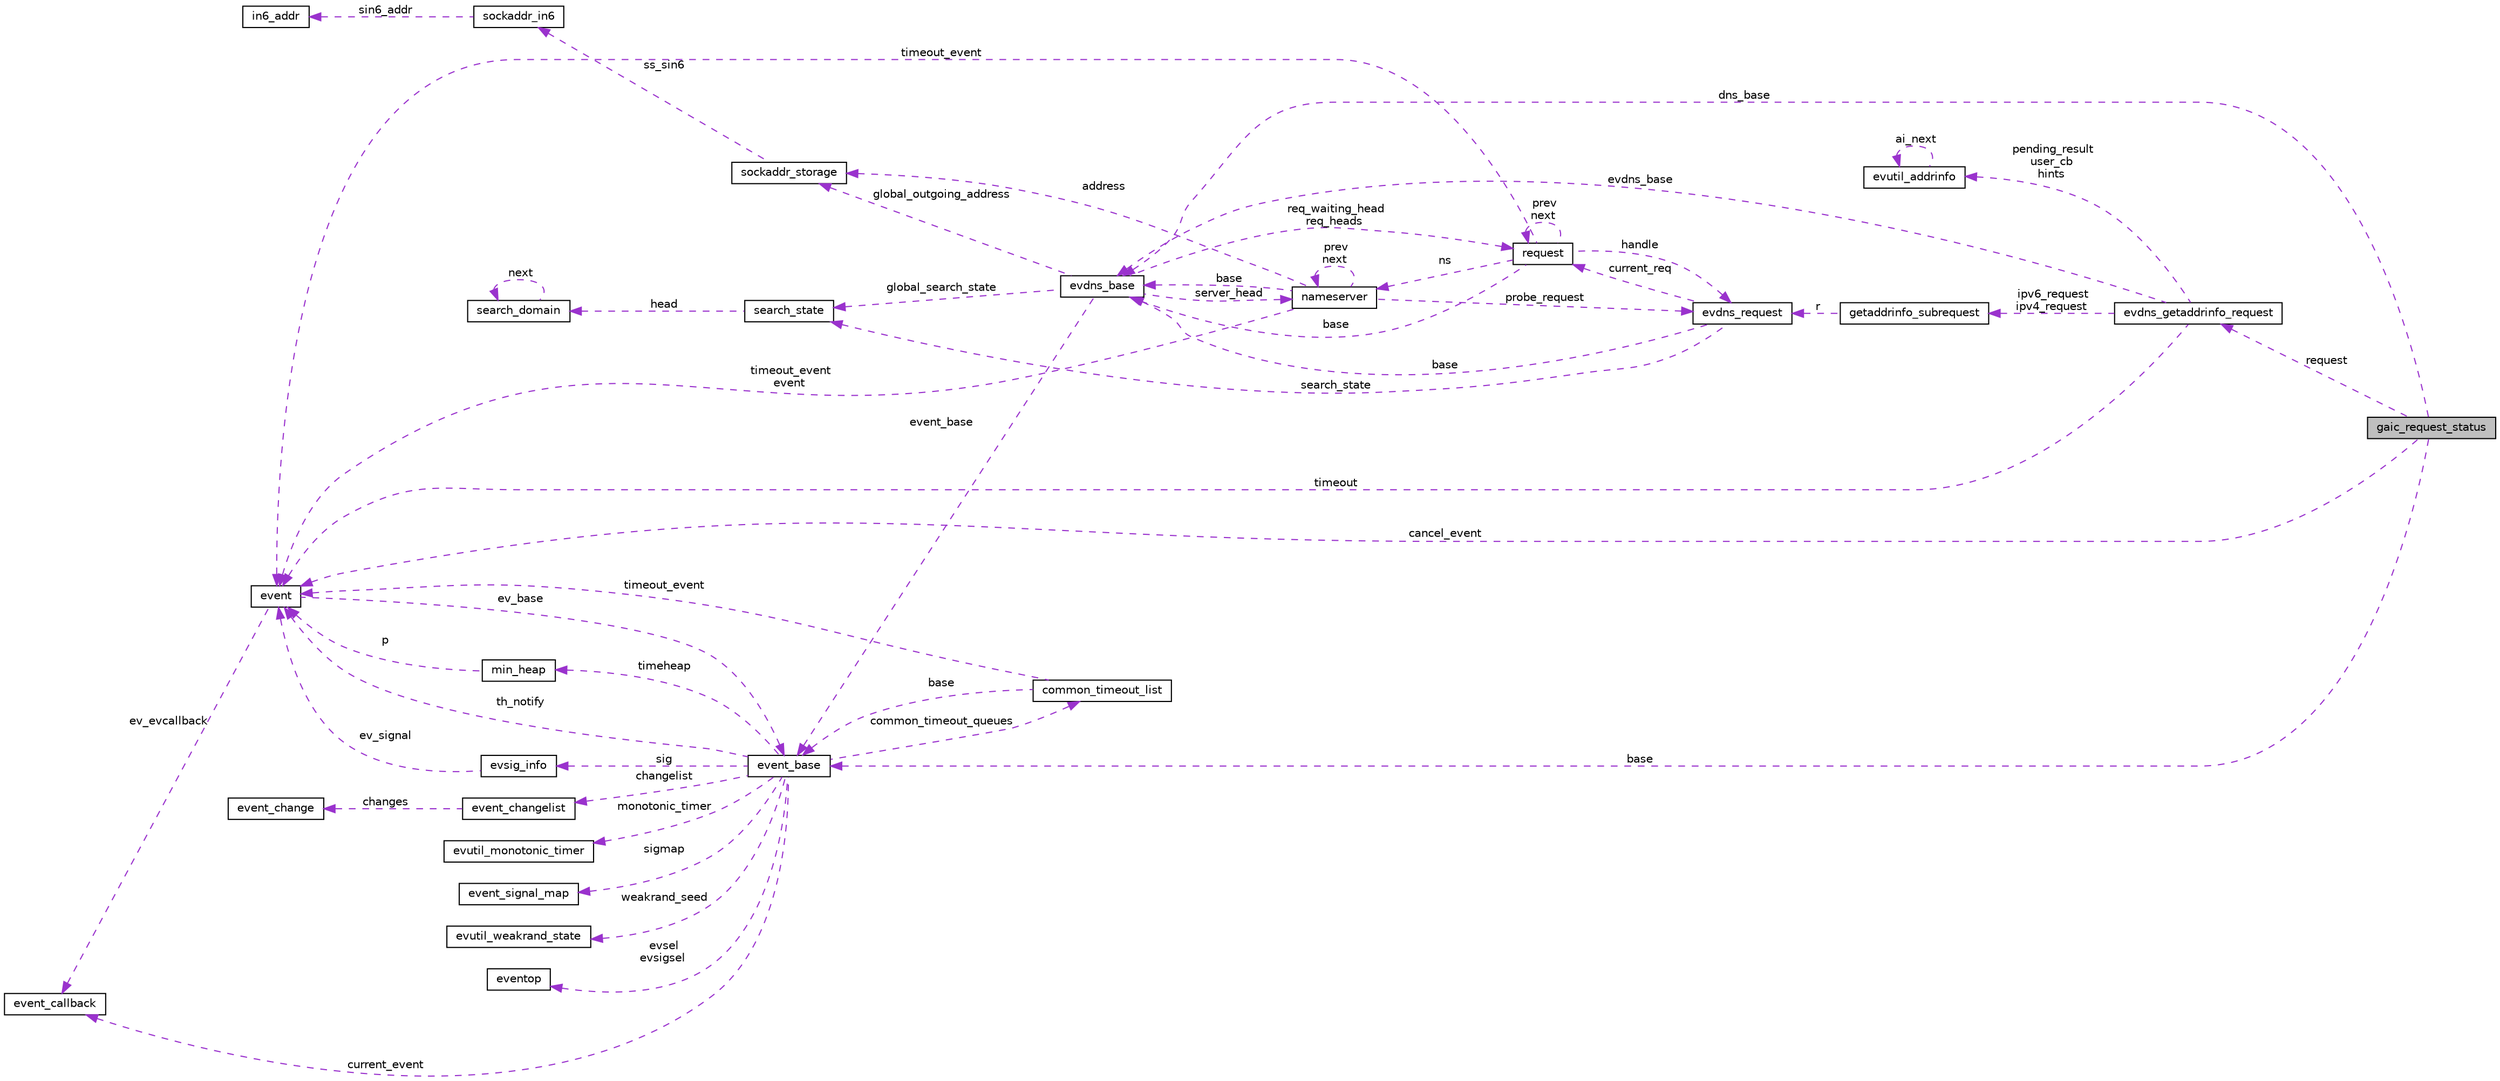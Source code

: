 digraph "gaic_request_status"
{
 // LATEX_PDF_SIZE
  edge [fontname="Helvetica",fontsize="10",labelfontname="Helvetica",labelfontsize="10"];
  node [fontname="Helvetica",fontsize="10",shape=record];
  rankdir="LR";
  Node1 [label="gaic_request_status",height=0.2,width=0.4,color="black", fillcolor="grey75", style="filled", fontcolor="black",tooltip=" "];
  Node2 -> Node1 [dir="back",color="darkorchid3",fontsize="10",style="dashed",label=" dns_base" ,fontname="Helvetica"];
  Node2 [label="evdns_base",height=0.2,width=0.4,color="black", fillcolor="white", style="filled",URL="$structevdns__base.html",tooltip=" "];
  Node3 -> Node2 [dir="back",color="darkorchid3",fontsize="10",style="dashed",label=" global_outgoing_address" ,fontname="Helvetica"];
  Node3 [label="sockaddr_storage",height=0.2,width=0.4,color="black", fillcolor="white", style="filled",URL="$structsockaddr__storage.html",tooltip=" "];
  Node4 -> Node3 [dir="back",color="darkorchid3",fontsize="10",style="dashed",label=" ss_sin6" ,fontname="Helvetica"];
  Node4 [label="sockaddr_in6",height=0.2,width=0.4,color="black", fillcolor="white", style="filled",URL="$structsockaddr__in6.html",tooltip=" "];
  Node5 -> Node4 [dir="back",color="darkorchid3",fontsize="10",style="dashed",label=" sin6_addr" ,fontname="Helvetica"];
  Node5 [label="in6_addr",height=0.2,width=0.4,color="black", fillcolor="white", style="filled",URL="$structin6__addr.html",tooltip=" "];
  Node6 -> Node2 [dir="back",color="darkorchid3",fontsize="10",style="dashed",label=" server_head" ,fontname="Helvetica"];
  Node6 [label="nameserver",height=0.2,width=0.4,color="black", fillcolor="white", style="filled",URL="$structnameserver.html",tooltip=" "];
  Node2 -> Node6 [dir="back",color="darkorchid3",fontsize="10",style="dashed",label=" base" ,fontname="Helvetica"];
  Node7 -> Node6 [dir="back",color="darkorchid3",fontsize="10",style="dashed",label=" timeout_event\nevent" ,fontname="Helvetica"];
  Node7 [label="event",height=0.2,width=0.4,color="black", fillcolor="white", style="filled",URL="$structevent.html",tooltip=" "];
  Node8 -> Node7 [dir="back",color="darkorchid3",fontsize="10",style="dashed",label=" ev_evcallback" ,fontname="Helvetica"];
  Node8 [label="event_callback",height=0.2,width=0.4,color="black", fillcolor="white", style="filled",URL="$structevent__callback.html",tooltip=" "];
  Node9 -> Node7 [dir="back",color="darkorchid3",fontsize="10",style="dashed",label=" ev_base" ,fontname="Helvetica"];
  Node9 [label="event_base",height=0.2,width=0.4,color="black", fillcolor="white", style="filled",URL="$structevent__base.html",tooltip=" "];
  Node10 -> Node9 [dir="back",color="darkorchid3",fontsize="10",style="dashed",label=" evsel\nevsigsel" ,fontname="Helvetica"];
  Node10 [label="eventop",height=0.2,width=0.4,color="black", fillcolor="white", style="filled",URL="$structeventop.html",tooltip=" "];
  Node11 -> Node9 [dir="back",color="darkorchid3",fontsize="10",style="dashed",label=" sig" ,fontname="Helvetica"];
  Node11 [label="evsig_info",height=0.2,width=0.4,color="black", fillcolor="white", style="filled",URL="$structevsig__info.html",tooltip=" "];
  Node7 -> Node11 [dir="back",color="darkorchid3",fontsize="10",style="dashed",label=" ev_signal" ,fontname="Helvetica"];
  Node12 -> Node9 [dir="back",color="darkorchid3",fontsize="10",style="dashed",label=" timeheap" ,fontname="Helvetica"];
  Node12 [label="min_heap",height=0.2,width=0.4,color="black", fillcolor="white", style="filled",URL="$structmin__heap.html",tooltip=" "];
  Node7 -> Node12 [dir="back",color="darkorchid3",fontsize="10",style="dashed",label=" p" ,fontname="Helvetica"];
  Node7 -> Node9 [dir="back",color="darkorchid3",fontsize="10",style="dashed",label=" th_notify" ,fontname="Helvetica"];
  Node8 -> Node9 [dir="back",color="darkorchid3",fontsize="10",style="dashed",label=" current_event" ,fontname="Helvetica"];
  Node13 -> Node9 [dir="back",color="darkorchid3",fontsize="10",style="dashed",label=" common_timeout_queues" ,fontname="Helvetica"];
  Node13 [label="common_timeout_list",height=0.2,width=0.4,color="black", fillcolor="white", style="filled",URL="$structcommon__timeout__list.html",tooltip=" "];
  Node7 -> Node13 [dir="back",color="darkorchid3",fontsize="10",style="dashed",label=" timeout_event" ,fontname="Helvetica"];
  Node9 -> Node13 [dir="back",color="darkorchid3",fontsize="10",style="dashed",label=" base" ,fontname="Helvetica"];
  Node14 -> Node9 [dir="back",color="darkorchid3",fontsize="10",style="dashed",label=" monotonic_timer" ,fontname="Helvetica"];
  Node14 [label="evutil_monotonic_timer",height=0.2,width=0.4,color="black", fillcolor="white", style="filled",URL="$structevutil__monotonic__timer.html",tooltip=" "];
  Node15 -> Node9 [dir="back",color="darkorchid3",fontsize="10",style="dashed",label=" sigmap" ,fontname="Helvetica"];
  Node15 [label="event_signal_map",height=0.2,width=0.4,color="black", fillcolor="white", style="filled",URL="$structevent__signal__map.html",tooltip=" "];
  Node16 -> Node9 [dir="back",color="darkorchid3",fontsize="10",style="dashed",label=" changelist" ,fontname="Helvetica"];
  Node16 [label="event_changelist",height=0.2,width=0.4,color="black", fillcolor="white", style="filled",URL="$structevent__changelist.html",tooltip=" "];
  Node17 -> Node16 [dir="back",color="darkorchid3",fontsize="10",style="dashed",label=" changes" ,fontname="Helvetica"];
  Node17 [label="event_change",height=0.2,width=0.4,color="black", fillcolor="white", style="filled",URL="$structevent__change.html",tooltip=" "];
  Node18 -> Node9 [dir="back",color="darkorchid3",fontsize="10",style="dashed",label=" weakrand_seed" ,fontname="Helvetica"];
  Node18 [label="evutil_weakrand_state",height=0.2,width=0.4,color="black", fillcolor="white", style="filled",URL="$structevutil__weakrand__state.html",tooltip=" "];
  Node3 -> Node6 [dir="back",color="darkorchid3",fontsize="10",style="dashed",label=" address" ,fontname="Helvetica"];
  Node19 -> Node6 [dir="back",color="darkorchid3",fontsize="10",style="dashed",label=" probe_request" ,fontname="Helvetica"];
  Node19 [label="evdns_request",height=0.2,width=0.4,color="black", fillcolor="white", style="filled",URL="$structevdns__request.html",tooltip=" "];
  Node2 -> Node19 [dir="back",color="darkorchid3",fontsize="10",style="dashed",label=" base" ,fontname="Helvetica"];
  Node20 -> Node19 [dir="back",color="darkorchid3",fontsize="10",style="dashed",label=" current_req" ,fontname="Helvetica"];
  Node20 [label="request",height=0.2,width=0.4,color="black", fillcolor="white", style="filled",URL="$structrequest.html",tooltip=" "];
  Node2 -> Node20 [dir="back",color="darkorchid3",fontsize="10",style="dashed",label=" base" ,fontname="Helvetica"];
  Node7 -> Node20 [dir="back",color="darkorchid3",fontsize="10",style="dashed",label=" timeout_event" ,fontname="Helvetica"];
  Node19 -> Node20 [dir="back",color="darkorchid3",fontsize="10",style="dashed",label=" handle" ,fontname="Helvetica"];
  Node6 -> Node20 [dir="back",color="darkorchid3",fontsize="10",style="dashed",label=" ns" ,fontname="Helvetica"];
  Node20 -> Node20 [dir="back",color="darkorchid3",fontsize="10",style="dashed",label=" prev\nnext" ,fontname="Helvetica"];
  Node21 -> Node19 [dir="back",color="darkorchid3",fontsize="10",style="dashed",label=" search_state" ,fontname="Helvetica"];
  Node21 [label="search_state",height=0.2,width=0.4,color="black", fillcolor="white", style="filled",URL="$structsearch__state.html",tooltip=" "];
  Node22 -> Node21 [dir="back",color="darkorchid3",fontsize="10",style="dashed",label=" head" ,fontname="Helvetica"];
  Node22 [label="search_domain",height=0.2,width=0.4,color="black", fillcolor="white", style="filled",URL="$structsearch__domain.html",tooltip=" "];
  Node22 -> Node22 [dir="back",color="darkorchid3",fontsize="10",style="dashed",label=" next" ,fontname="Helvetica"];
  Node6 -> Node6 [dir="back",color="darkorchid3",fontsize="10",style="dashed",label=" prev\nnext" ,fontname="Helvetica"];
  Node20 -> Node2 [dir="back",color="darkorchid3",fontsize="10",style="dashed",label=" req_waiting_head\nreq_heads" ,fontname="Helvetica"];
  Node21 -> Node2 [dir="back",color="darkorchid3",fontsize="10",style="dashed",label=" global_search_state" ,fontname="Helvetica"];
  Node9 -> Node2 [dir="back",color="darkorchid3",fontsize="10",style="dashed",label=" event_base" ,fontname="Helvetica"];
  Node23 -> Node1 [dir="back",color="darkorchid3",fontsize="10",style="dashed",label=" request" ,fontname="Helvetica"];
  Node23 [label="evdns_getaddrinfo_request",height=0.2,width=0.4,color="black", fillcolor="white", style="filled",URL="$structevdns__getaddrinfo__request.html",tooltip=" "];
  Node2 -> Node23 [dir="back",color="darkorchid3",fontsize="10",style="dashed",label=" evdns_base" ,fontname="Helvetica"];
  Node7 -> Node23 [dir="back",color="darkorchid3",fontsize="10",style="dashed",label=" timeout" ,fontname="Helvetica"];
  Node24 -> Node23 [dir="back",color="darkorchid3",fontsize="10",style="dashed",label=" ipv6_request\nipv4_request" ,fontname="Helvetica"];
  Node24 [label="getaddrinfo_subrequest",height=0.2,width=0.4,color="black", fillcolor="white", style="filled",URL="$structgetaddrinfo__subrequest.html",tooltip=" "];
  Node19 -> Node24 [dir="back",color="darkorchid3",fontsize="10",style="dashed",label=" r" ,fontname="Helvetica"];
  Node25 -> Node23 [dir="back",color="darkorchid3",fontsize="10",style="dashed",label=" pending_result\nuser_cb\nhints" ,fontname="Helvetica"];
  Node25 [label="evutil_addrinfo",height=0.2,width=0.4,color="black", fillcolor="white", style="filled",URL="$structevutil__addrinfo.html",tooltip=" "];
  Node25 -> Node25 [dir="back",color="darkorchid3",fontsize="10",style="dashed",label=" ai_next" ,fontname="Helvetica"];
  Node7 -> Node1 [dir="back",color="darkorchid3",fontsize="10",style="dashed",label=" cancel_event" ,fontname="Helvetica"];
  Node9 -> Node1 [dir="back",color="darkorchid3",fontsize="10",style="dashed",label=" base" ,fontname="Helvetica"];
}
